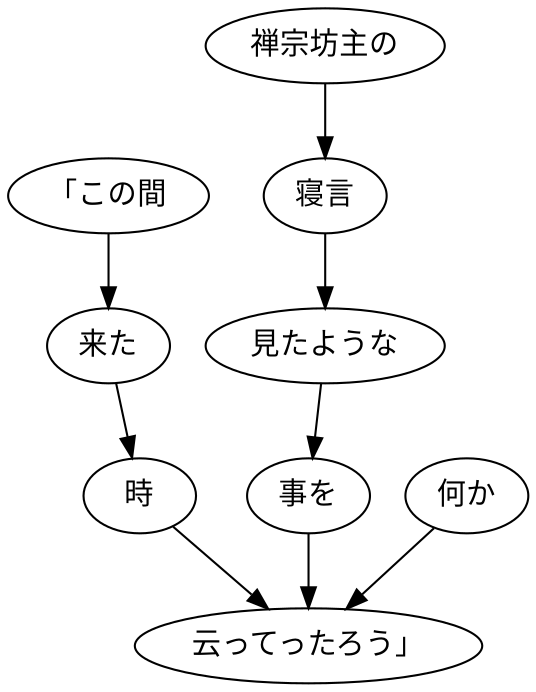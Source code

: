 digraph graph6110 {
	node0 [label="「この間"];
	node1 [label="来た"];
	node2 [label="時"];
	node3 [label="禅宗坊主の"];
	node4 [label="寝言"];
	node5 [label="見たような"];
	node6 [label="事を"];
	node7 [label="何か"];
	node8 [label="云ってったろう」"];
	node0 -> node1;
	node1 -> node2;
	node2 -> node8;
	node3 -> node4;
	node4 -> node5;
	node5 -> node6;
	node6 -> node8;
	node7 -> node8;
}

